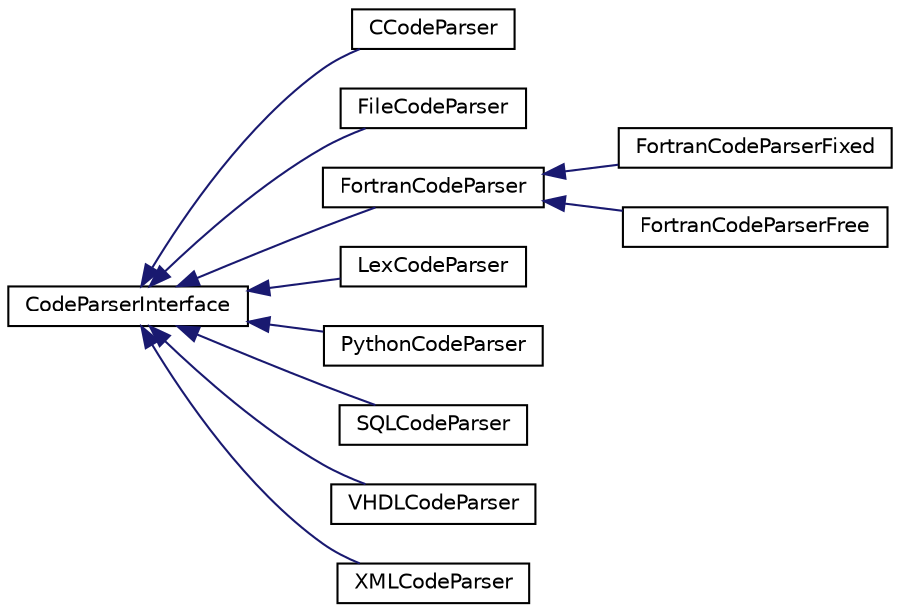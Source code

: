 digraph "类继承关系图"
{
 // INTERACTIVE_SVG=YES
 // LATEX_PDF_SIZE
  edge [fontname="Helvetica",fontsize="10",labelfontname="Helvetica",labelfontsize="10"];
  node [fontname="Helvetica",fontsize="10",shape=record];
  rankdir="LR";
  Node0 [label="CodeParserInterface",height=0.2,width=0.4,color="black", fillcolor="white", style="filled",URL="$d4/d65/class_code_parser_interface.html",tooltip="Abstract interface for code parsers."];
  Node0 -> Node1 [dir="back",color="midnightblue",fontsize="10",style="solid",fontname="Helvetica"];
  Node1 [label="CCodeParser",height=0.2,width=0.4,color="black", fillcolor="white", style="filled",URL="$d0/d53/class_c_code_parser.html",tooltip=" "];
  Node0 -> Node2 [dir="back",color="midnightblue",fontsize="10",style="solid",fontname="Helvetica"];
  Node2 [label="FileCodeParser",height=0.2,width=0.4,color="black", fillcolor="white", style="filled",URL="$da/d02/class_file_code_parser.html",tooltip="Generic code parser"];
  Node0 -> Node3 [dir="back",color="midnightblue",fontsize="10",style="solid",fontname="Helvetica"];
  Node3 [label="FortranCodeParser",height=0.2,width=0.4,color="black", fillcolor="white", style="filled",URL="$d8/dc0/class_fortran_code_parser.html",tooltip=" "];
  Node3 -> Node4 [dir="back",color="midnightblue",fontsize="10",style="solid",fontname="Helvetica"];
  Node4 [label="FortranCodeParserFixed",height=0.2,width=0.4,color="black", fillcolor="white", style="filled",URL="$d6/dbc/class_fortran_code_parser_fixed.html",tooltip=" "];
  Node3 -> Node5 [dir="back",color="midnightblue",fontsize="10",style="solid",fontname="Helvetica"];
  Node5 [label="FortranCodeParserFree",height=0.2,width=0.4,color="black", fillcolor="white", style="filled",URL="$d7/d86/class_fortran_code_parser_free.html",tooltip=" "];
  Node0 -> Node6 [dir="back",color="midnightblue",fontsize="10",style="solid",fontname="Helvetica"];
  Node6 [label="LexCodeParser",height=0.2,width=0.4,color="black", fillcolor="white", style="filled",URL="$da/d18/class_lex_code_parser.html",tooltip="LEX code scanner."];
  Node0 -> Node7 [dir="back",color="midnightblue",fontsize="10",style="solid",fontname="Helvetica"];
  Node7 [label="PythonCodeParser",height=0.2,width=0.4,color="black", fillcolor="white", style="filled",URL="$d5/d3e/class_python_code_parser.html",tooltip=" "];
  Node0 -> Node8 [dir="back",color="midnightblue",fontsize="10",style="solid",fontname="Helvetica"];
  Node8 [label="SQLCodeParser",height=0.2,width=0.4,color="black", fillcolor="white", style="filled",URL="$d1/d05/class_s_q_l_code_parser.html",tooltip="SQL scanner."];
  Node0 -> Node9 [dir="back",color="midnightblue",fontsize="10",style="solid",fontname="Helvetica"];
  Node9 [label="VHDLCodeParser",height=0.2,width=0.4,color="black", fillcolor="white", style="filled",URL="$de/d18/class_v_h_d_l_code_parser.html",tooltip=" "];
  Node0 -> Node10 [dir="back",color="midnightblue",fontsize="10",style="solid",fontname="Helvetica"];
  Node10 [label="XMLCodeParser",height=0.2,width=0.4,color="black", fillcolor="white", style="filled",URL="$d7/db4/class_x_m_l_code_parser.html",tooltip="XML scanner."];
}
